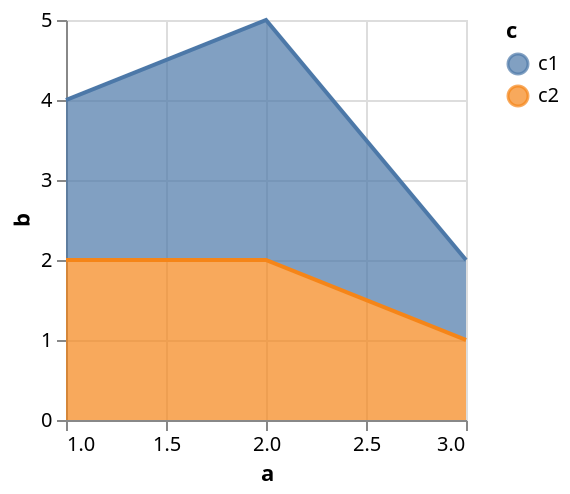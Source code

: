 {
  "$schema": "https://vega.github.io/schema/vega/v5.json",
  "background": "white",
  "padding": 5,
  "width": 200,
  "height": 200,
  "style": "cell",
  "data": [
    {
      "name": "source_0",
      "values": [
        {"a": 1, "b": 2, "c": "c1"},
        {"a": 2, "b": 3, "c": "c1"},
        {"a": 3, "b": 1, "c": "c1"},
        {"a": 1, "b": 2, "c": "c2"},
        {"a": 3, "b": 1, "c": "c2"},
        {"a": 2, "b": 2, "c": "c2"}
      ]
    },
    {
      "name": "data_0",
      "source": "source_0",
      "transform": [
        {"type": "formula", "expr": "toNumber(datum[\"a\"])", "as": "a"},
        {
          "type": "impute",
          "field": "b",
          "groupby": ["c"],
          "key": "a",
          "method": "value",
          "value": 0
        },
        {
          "type": "stack",
          "groupby": ["a"],
          "field": "b",
          "sort": {"field": ["c"], "order": ["descending"]},
          "as": ["b_start", "b_end"],
          "offset": "zero"
        }
      ]
    }
  ],
  "marks": [
    {
      "name": "layer_0_pathgroup",
      "type": "group",
      "from": {
        "facet": {
          "name": "faceted_path_layer_0_main",
          "data": "data_0",
          "groupby": ["c"]
        }
      },
      "encode": {
        "update": {
          "width": {"field": {"group": "width"}},
          "height": {"field": {"group": "height"}}
        }
      },
      "marks": [
        {
          "name": "layer_0_marks",
          "type": "area",
          "style": ["area"],
          "sort": {"field": "x"},
          "from": {"data": "faceted_path_layer_0_main"},
          "encode": {
            "update": {
              "opacity": {"value": 0.7},
              "orient": {"value": "vertical"},
              "fill": {"scale": "color", "field": "c"},
              "description": {
                "signal": "\"a: \" + (!isValid(datum[\"a\"]) || !isFinite(+datum[\"a\"]) ? \"\" + datum[\"a\"] : format(datum[\"a\"], \"\")) + \"; b: \" + (!isValid(datum[\"b\"]) || !isFinite(+datum[\"b\"]) ? \"\" + datum[\"b\"] : format(datum[\"b\"], \"\")) + \"; c: \" + (\"\" + datum[\"c\"])"
              },
              "x": {"scale": "x", "field": "a"},
              "y": {"scale": "y", "field": "b_end"},
              "y2": {"scale": "y", "field": "b_start"},
              "defined": {
                "signal": "isValid(datum[\"a\"]) && isFinite(+datum[\"a\"]) && isValid(datum[\"b\"]) && isFinite(+datum[\"b\"])"
              }
            }
          }
        }
      ]
    },
    {
      "name": "layer_1_pathgroup",
      "type": "group",
      "from": {
        "facet": {
          "name": "faceted_path_layer_1_main",
          "data": "data_0",
          "groupby": ["c"]
        }
      },
      "encode": {
        "update": {
          "width": {"field": {"group": "width"}},
          "height": {"field": {"group": "height"}}
        }
      },
      "marks": [
        {
          "name": "layer_1_marks",
          "type": "line",
          "style": ["line"],
          "sort": {"field": "x"},
          "from": {"data": "faceted_path_layer_1_main"},
          "encode": {
            "update": {
              "stroke": {"scale": "color", "field": "c"},
              "description": {
                "signal": "\"a: \" + (!isValid(datum[\"a\"]) || !isFinite(+datum[\"a\"]) ? \"\" + datum[\"a\"] : format(datum[\"a\"], \"\")) + \"; b: \" + (!isValid(datum[\"b\"]) || !isFinite(+datum[\"b\"]) ? \"\" + datum[\"b\"] : format(datum[\"b\"], \"\")) + \"; c: \" + (\"\" + datum[\"c\"])"
              },
              "x": {"scale": "x", "field": "a"},
              "y": {"scale": "y", "field": "b_end"},
              "defined": {
                "signal": "isValid(datum[\"a\"]) && isFinite(+datum[\"a\"]) && isValid(datum[\"b\"]) && isFinite(+datum[\"b\"])"
              }
            }
          }
        }
      ]
    }
  ],
  "scales": [
    {
      "name": "x",
      "type": "linear",
      "domain": {"data": "data_0", "field": "a"},
      "range": [0, {"signal": "width"}],
      "nice": true,
      "zero": false
    },
    {
      "name": "y",
      "type": "linear",
      "domain": {"data": "data_0", "fields": ["b_start", "b_end"]},
      "range": [{"signal": "height"}, 0],
      "nice": true,
      "zero": true
    },
    {
      "name": "color",
      "type": "ordinal",
      "domain": {"data": "data_0", "field": "c", "sort": true},
      "range": "category"
    }
  ],
  "axes": [
    {
      "scale": "x",
      "orient": "bottom",
      "gridScale": "y",
      "grid": true,
      "tickCount": {"signal": "ceil(width/40)"},
      "domain": false,
      "labels": false,
      "aria": false,
      "maxExtent": 0,
      "minExtent": 0,
      "ticks": false,
      "zindex": 0
    },
    {
      "scale": "y",
      "orient": "left",
      "gridScale": "x",
      "grid": true,
      "tickCount": {"signal": "ceil(height/40)"},
      "domain": false,
      "labels": false,
      "aria": false,
      "maxExtent": 0,
      "minExtent": 0,
      "ticks": false,
      "zindex": 0
    },
    {
      "scale": "x",
      "orient": "bottom",
      "grid": false,
      "title": "a",
      "labelFlush": true,
      "labelOverlap": true,
      "tickCount": {"signal": "ceil(width/40)"},
      "zindex": 0
    },
    {
      "scale": "y",
      "orient": "left",
      "grid": false,
      "title": "b",
      "labelOverlap": true,
      "tickCount": {"signal": "ceil(height/40)"},
      "zindex": 0
    }
  ],
  "legends": [
    {
      "fill": "color",
      "symbolType": "circle",
      "title": "c",
      "encode": {"symbols": {"update": {"opacity": {"value": 0.7}}}},
      "stroke": "color"
    }
  ]
}
